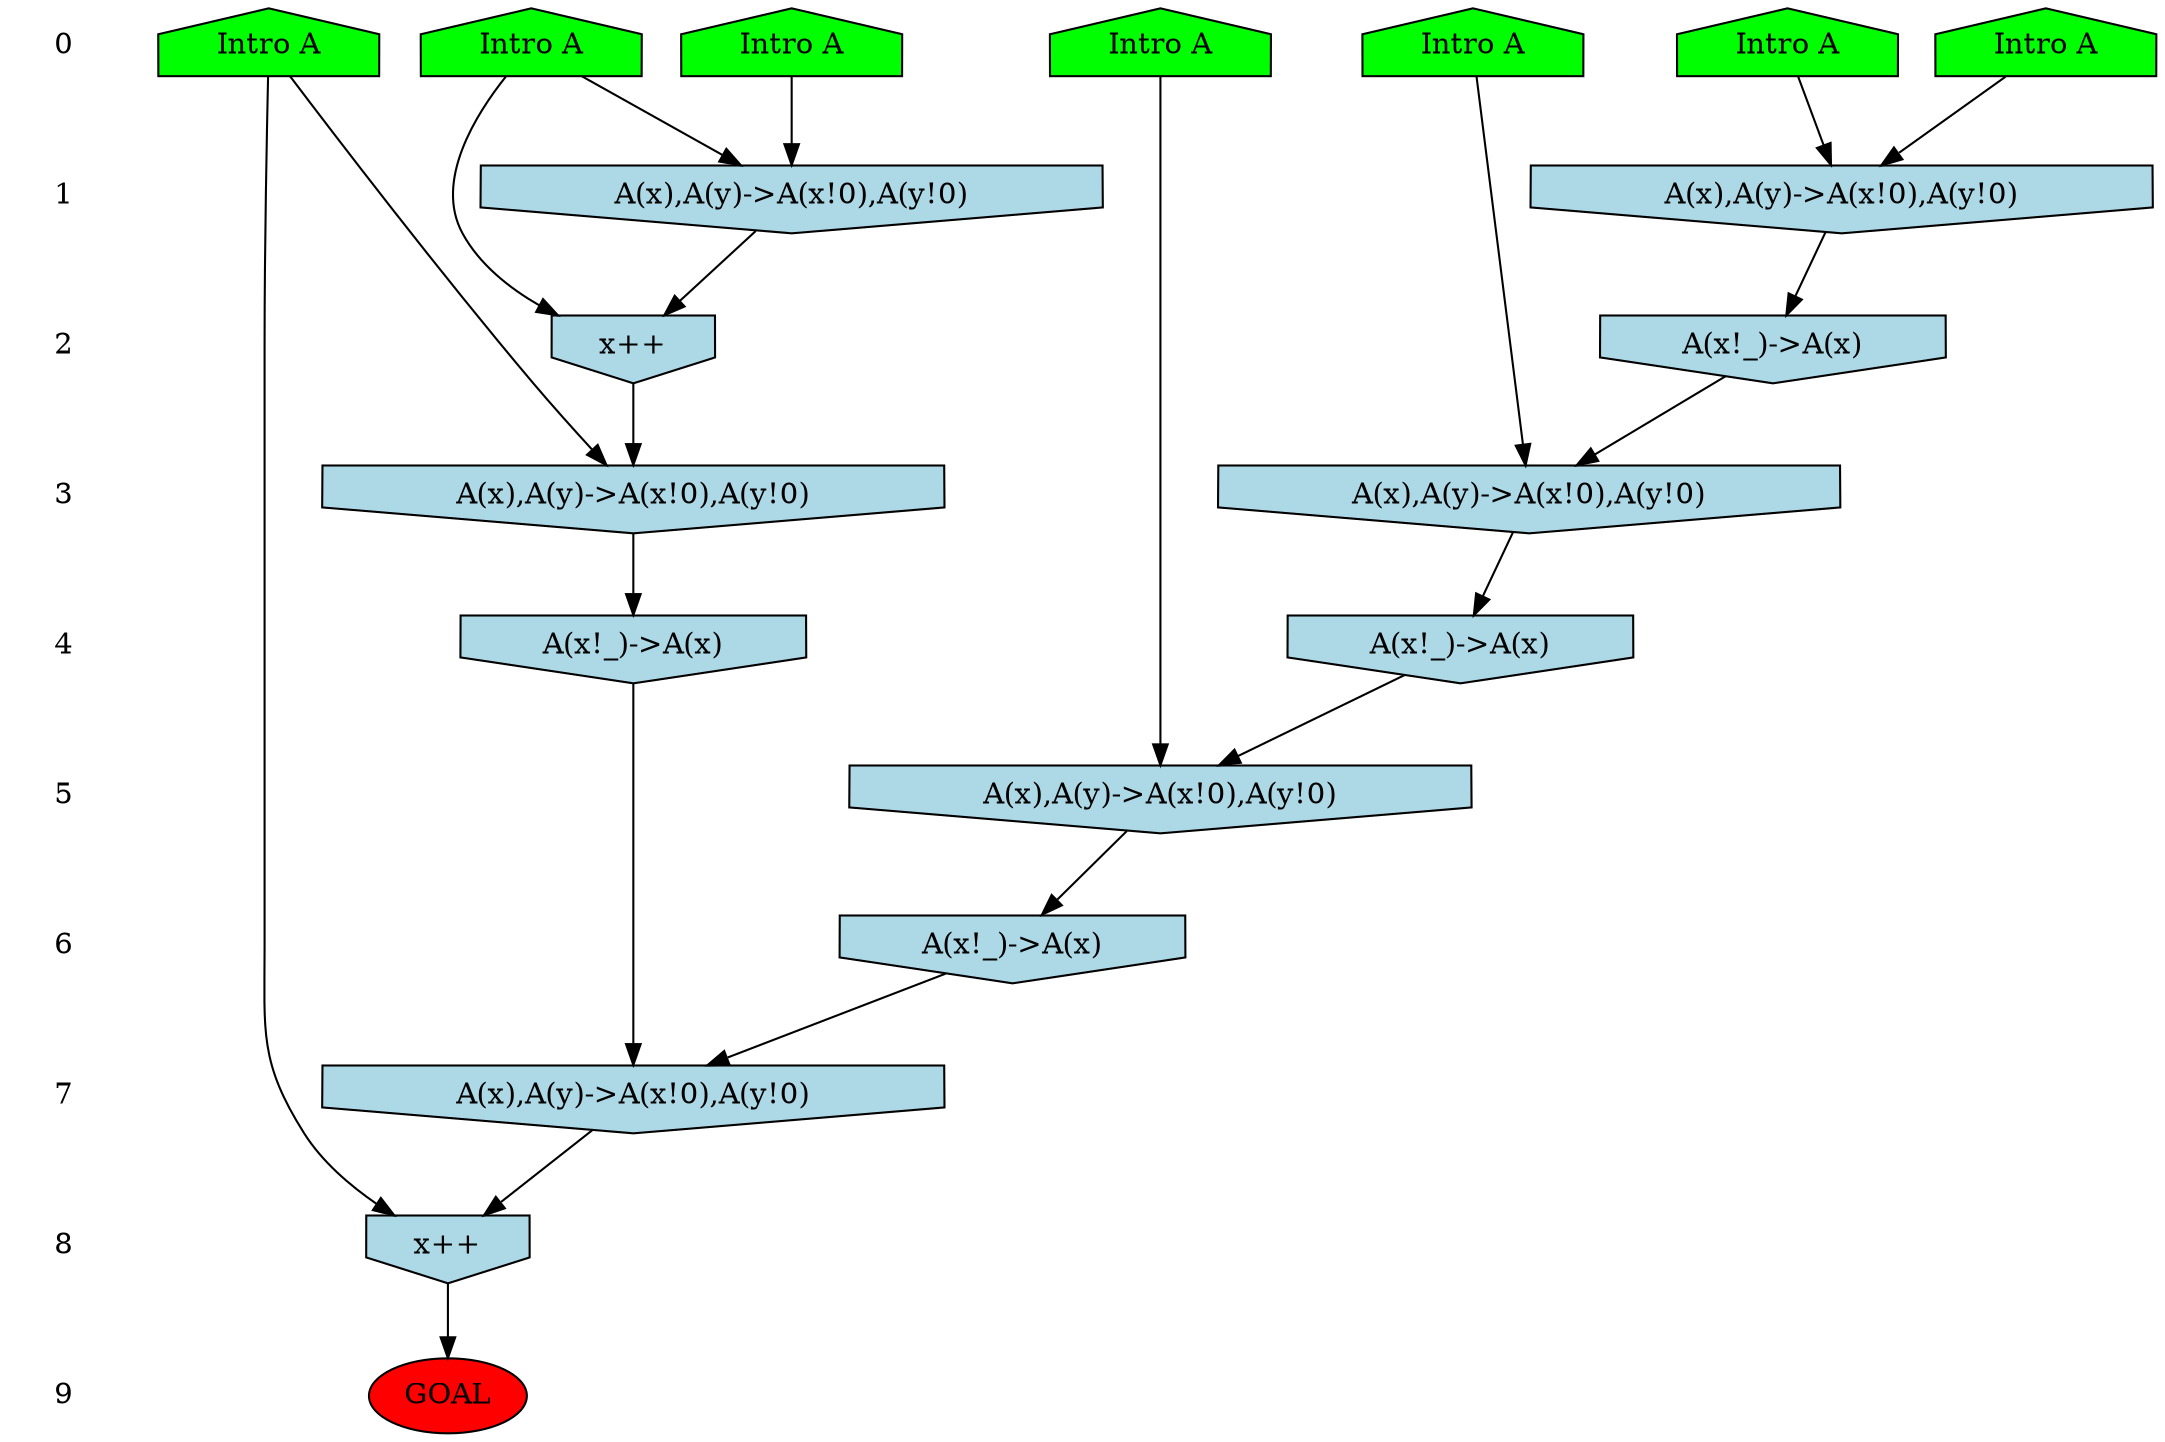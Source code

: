 /* Compression of 1 causal flows obtained in average at 1.891584E+00 t.u */
/* Compressed causal flows were: [518] */
digraph G{
 ranksep=.5 ; 
{ rank = same ; "0" [shape=plaintext] ; node_1 [label ="Intro A", shape=house, style=filled, fillcolor=green] ;
node_2 [label ="Intro A", shape=house, style=filled, fillcolor=green] ;
node_3 [label ="Intro A", shape=house, style=filled, fillcolor=green] ;
node_4 [label ="Intro A", shape=house, style=filled, fillcolor=green] ;
node_5 [label ="Intro A", shape=house, style=filled, fillcolor=green] ;
node_6 [label ="Intro A", shape=house, style=filled, fillcolor=green] ;
node_7 [label ="Intro A", shape=house, style=filled, fillcolor=green] ;
}
{ rank = same ; "1" [shape=plaintext] ; node_8 [label="A(x),A(y)->A(x!0),A(y!0)", shape=invhouse, style=filled, fillcolor = lightblue] ;
node_9 [label="A(x),A(y)->A(x!0),A(y!0)", shape=invhouse, style=filled, fillcolor = lightblue] ;
}
{ rank = same ; "2" [shape=plaintext] ; node_10 [label="x++", shape=invhouse, style=filled, fillcolor = lightblue] ;
node_11 [label="A(x!_)->A(x)", shape=invhouse, style=filled, fillcolor = lightblue] ;
}
{ rank = same ; "3" [shape=plaintext] ; node_12 [label="A(x),A(y)->A(x!0),A(y!0)", shape=invhouse, style=filled, fillcolor = lightblue] ;
node_13 [label="A(x),A(y)->A(x!0),A(y!0)", shape=invhouse, style=filled, fillcolor = lightblue] ;
}
{ rank = same ; "4" [shape=plaintext] ; node_14 [label="A(x!_)->A(x)", shape=invhouse, style=filled, fillcolor = lightblue] ;
node_15 [label="A(x!_)->A(x)", shape=invhouse, style=filled, fillcolor = lightblue] ;
}
{ rank = same ; "5" [shape=plaintext] ; node_16 [label="A(x),A(y)->A(x!0),A(y!0)", shape=invhouse, style=filled, fillcolor = lightblue] ;
}
{ rank = same ; "6" [shape=plaintext] ; node_17 [label="A(x!_)->A(x)", shape=invhouse, style=filled, fillcolor = lightblue] ;
}
{ rank = same ; "7" [shape=plaintext] ; node_18 [label="A(x),A(y)->A(x!0),A(y!0)", shape=invhouse, style=filled, fillcolor = lightblue] ;
}
{ rank = same ; "8" [shape=plaintext] ; node_19 [label="x++", shape=invhouse, style=filled, fillcolor = lightblue] ;
}
{ rank = same ; "9" [shape=plaintext] ; node_20 [label ="GOAL", style=filled, fillcolor=red] ;
}
"0" -> "1" [style="invis"]; 
"1" -> "2" [style="invis"]; 
"2" -> "3" [style="invis"]; 
"3" -> "4" [style="invis"]; 
"4" -> "5" [style="invis"]; 
"5" -> "6" [style="invis"]; 
"6" -> "7" [style="invis"]; 
"7" -> "8" [style="invis"]; 
"8" -> "9" [style="invis"]; 
node_3 -> node_8
node_4 -> node_8
node_1 -> node_9
node_2 -> node_9
node_2 -> node_10
node_9 -> node_10
node_8 -> node_11
node_5 -> node_12
node_10 -> node_12
node_6 -> node_13
node_11 -> node_13
node_13 -> node_14
node_12 -> node_15
node_7 -> node_16
node_14 -> node_16
node_16 -> node_17
node_15 -> node_18
node_17 -> node_18
node_5 -> node_19
node_18 -> node_19
node_19 -> node_20
}
/*
 Dot generation time: 0.000000
*/